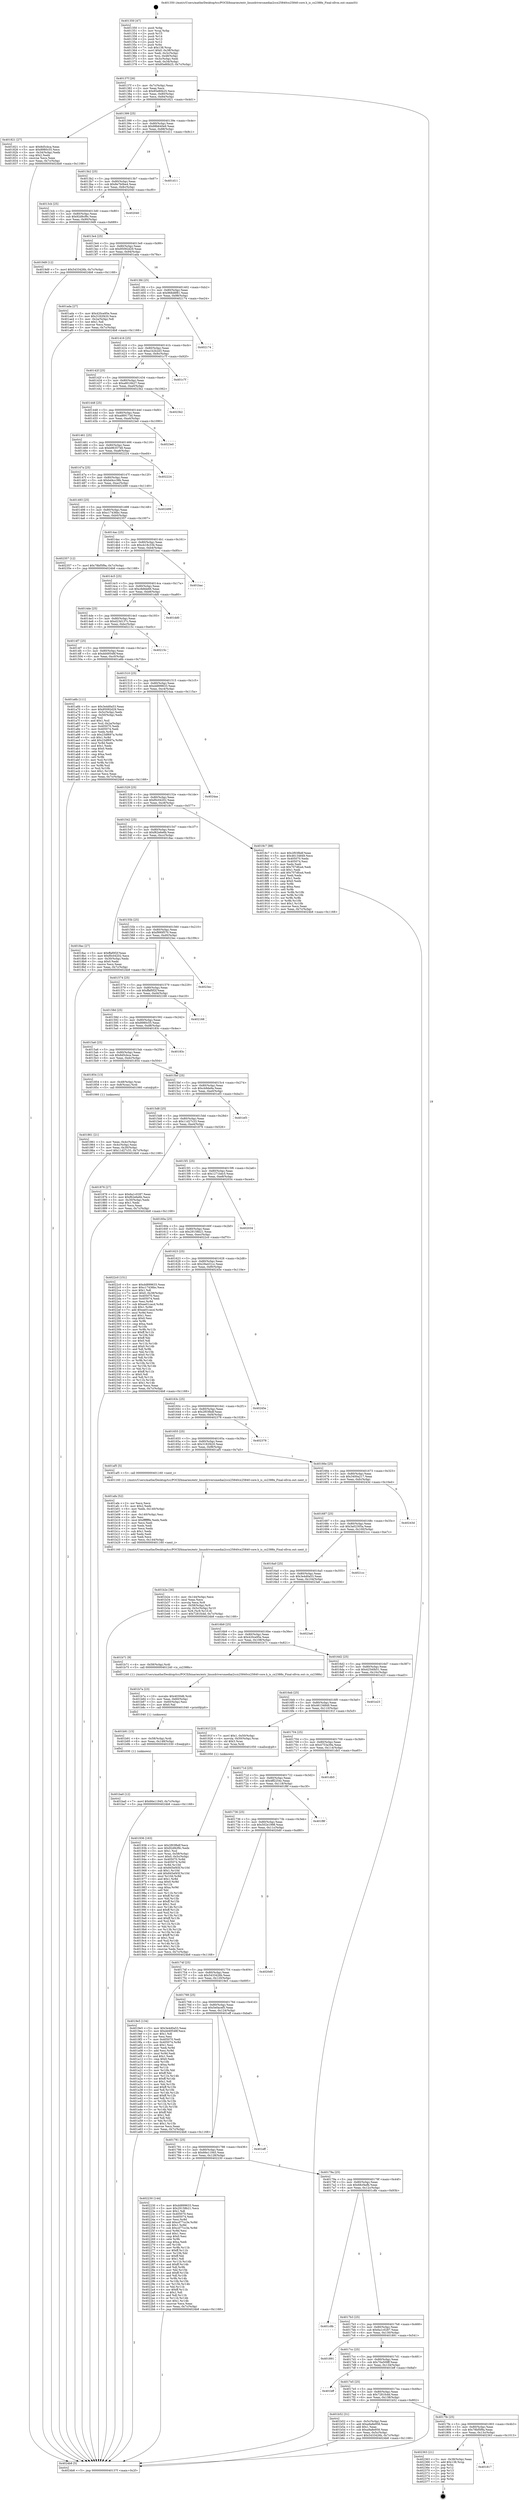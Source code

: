 digraph "0x401350" {
  label = "0x401350 (/mnt/c/Users/mathe/Desktop/tcc/POCII/binaries/extr_linuxdriversmediai2ccx25840cx25840-core.h_is_cx2388x_Final-ollvm.out::main(0))"
  labelloc = "t"
  node[shape=record]

  Entry [label="",width=0.3,height=0.3,shape=circle,fillcolor=black,style=filled]
  "0x40137f" [label="{
     0x40137f [26]\l
     | [instrs]\l
     &nbsp;&nbsp;0x40137f \<+3\>: mov -0x7c(%rbp),%eax\l
     &nbsp;&nbsp;0x401382 \<+2\>: mov %eax,%ecx\l
     &nbsp;&nbsp;0x401384 \<+6\>: sub $0x85e80b25,%ecx\l
     &nbsp;&nbsp;0x40138a \<+3\>: mov %eax,-0x80(%rbp)\l
     &nbsp;&nbsp;0x40138d \<+6\>: mov %ecx,-0x84(%rbp)\l
     &nbsp;&nbsp;0x401393 \<+6\>: je 0000000000401821 \<main+0x4d1\>\l
  }"]
  "0x401821" [label="{
     0x401821 [27]\l
     | [instrs]\l
     &nbsp;&nbsp;0x401821 \<+5\>: mov $0x8d5cbca,%eax\l
     &nbsp;&nbsp;0x401826 \<+5\>: mov $0x8980c55,%ecx\l
     &nbsp;&nbsp;0x40182b \<+3\>: mov -0x34(%rbp),%edx\l
     &nbsp;&nbsp;0x40182e \<+3\>: cmp $0x2,%edx\l
     &nbsp;&nbsp;0x401831 \<+3\>: cmovne %ecx,%eax\l
     &nbsp;&nbsp;0x401834 \<+3\>: mov %eax,-0x7c(%rbp)\l
     &nbsp;&nbsp;0x401837 \<+5\>: jmp 00000000004024b8 \<main+0x1168\>\l
  }"]
  "0x401399" [label="{
     0x401399 [25]\l
     | [instrs]\l
     &nbsp;&nbsp;0x401399 \<+5\>: jmp 000000000040139e \<main+0x4e\>\l
     &nbsp;&nbsp;0x40139e \<+3\>: mov -0x80(%rbp),%eax\l
     &nbsp;&nbsp;0x4013a1 \<+5\>: sub $0x88b640e9,%eax\l
     &nbsp;&nbsp;0x4013a6 \<+6\>: mov %eax,-0x88(%rbp)\l
     &nbsp;&nbsp;0x4013ac \<+6\>: je 0000000000401d11 \<main+0x9c1\>\l
  }"]
  "0x4024b8" [label="{
     0x4024b8 [5]\l
     | [instrs]\l
     &nbsp;&nbsp;0x4024b8 \<+5\>: jmp 000000000040137f \<main+0x2f\>\l
  }"]
  "0x401350" [label="{
     0x401350 [47]\l
     | [instrs]\l
     &nbsp;&nbsp;0x401350 \<+1\>: push %rbp\l
     &nbsp;&nbsp;0x401351 \<+3\>: mov %rsp,%rbp\l
     &nbsp;&nbsp;0x401354 \<+2\>: push %r15\l
     &nbsp;&nbsp;0x401356 \<+2\>: push %r14\l
     &nbsp;&nbsp;0x401358 \<+2\>: push %r13\l
     &nbsp;&nbsp;0x40135a \<+2\>: push %r12\l
     &nbsp;&nbsp;0x40135c \<+1\>: push %rbx\l
     &nbsp;&nbsp;0x40135d \<+7\>: sub $0x138,%rsp\l
     &nbsp;&nbsp;0x401364 \<+7\>: movl $0x0,-0x38(%rbp)\l
     &nbsp;&nbsp;0x40136b \<+3\>: mov %edi,-0x3c(%rbp)\l
     &nbsp;&nbsp;0x40136e \<+4\>: mov %rsi,-0x48(%rbp)\l
     &nbsp;&nbsp;0x401372 \<+3\>: mov -0x3c(%rbp),%edi\l
     &nbsp;&nbsp;0x401375 \<+3\>: mov %edi,-0x34(%rbp)\l
     &nbsp;&nbsp;0x401378 \<+7\>: movl $0x85e80b25,-0x7c(%rbp)\l
  }"]
  Exit [label="",width=0.3,height=0.3,shape=circle,fillcolor=black,style=filled,peripheries=2]
  "0x401d11" [label="{
     0x401d11\l
  }", style=dashed]
  "0x4013b2" [label="{
     0x4013b2 [25]\l
     | [instrs]\l
     &nbsp;&nbsp;0x4013b2 \<+5\>: jmp 00000000004013b7 \<main+0x67\>\l
     &nbsp;&nbsp;0x4013b7 \<+3\>: mov -0x80(%rbp),%eax\l
     &nbsp;&nbsp;0x4013ba \<+5\>: sub $0x8e7b0be4,%eax\l
     &nbsp;&nbsp;0x4013bf \<+6\>: mov %eax,-0x8c(%rbp)\l
     &nbsp;&nbsp;0x4013c5 \<+6\>: je 0000000000402040 \<main+0xcf0\>\l
  }"]
  "0x401817" [label="{
     0x401817\l
  }", style=dashed]
  "0x402040" [label="{
     0x402040\l
  }", style=dashed]
  "0x4013cb" [label="{
     0x4013cb [25]\l
     | [instrs]\l
     &nbsp;&nbsp;0x4013cb \<+5\>: jmp 00000000004013d0 \<main+0x80\>\l
     &nbsp;&nbsp;0x4013d0 \<+3\>: mov -0x80(%rbp),%eax\l
     &nbsp;&nbsp;0x4013d3 \<+5\>: sub $0x92d9cf9c,%eax\l
     &nbsp;&nbsp;0x4013d8 \<+6\>: mov %eax,-0x90(%rbp)\l
     &nbsp;&nbsp;0x4013de \<+6\>: je 00000000004019d9 \<main+0x689\>\l
  }"]
  "0x402363" [label="{
     0x402363 [21]\l
     | [instrs]\l
     &nbsp;&nbsp;0x402363 \<+3\>: mov -0x38(%rbp),%eax\l
     &nbsp;&nbsp;0x402366 \<+7\>: add $0x138,%rsp\l
     &nbsp;&nbsp;0x40236d \<+1\>: pop %rbx\l
     &nbsp;&nbsp;0x40236e \<+2\>: pop %r12\l
     &nbsp;&nbsp;0x402370 \<+2\>: pop %r13\l
     &nbsp;&nbsp;0x402372 \<+2\>: pop %r14\l
     &nbsp;&nbsp;0x402374 \<+2\>: pop %r15\l
     &nbsp;&nbsp;0x402376 \<+1\>: pop %rbp\l
     &nbsp;&nbsp;0x402377 \<+1\>: ret\l
  }"]
  "0x4019d9" [label="{
     0x4019d9 [12]\l
     | [instrs]\l
     &nbsp;&nbsp;0x4019d9 \<+7\>: movl $0x5433426b,-0x7c(%rbp)\l
     &nbsp;&nbsp;0x4019e0 \<+5\>: jmp 00000000004024b8 \<main+0x1168\>\l
  }"]
  "0x4013e4" [label="{
     0x4013e4 [25]\l
     | [instrs]\l
     &nbsp;&nbsp;0x4013e4 \<+5\>: jmp 00000000004013e9 \<main+0x99\>\l
     &nbsp;&nbsp;0x4013e9 \<+3\>: mov -0x80(%rbp),%eax\l
     &nbsp;&nbsp;0x4013ec \<+5\>: sub $0x95092d29,%eax\l
     &nbsp;&nbsp;0x4013f1 \<+6\>: mov %eax,-0x94(%rbp)\l
     &nbsp;&nbsp;0x4013f7 \<+6\>: je 0000000000401ada \<main+0x78a\>\l
  }"]
  "0x401ba0" [label="{
     0x401ba0 [12]\l
     | [instrs]\l
     &nbsp;&nbsp;0x401ba0 \<+7\>: movl $0x66e11945,-0x7c(%rbp)\l
     &nbsp;&nbsp;0x401ba7 \<+5\>: jmp 00000000004024b8 \<main+0x1168\>\l
  }"]
  "0x401ada" [label="{
     0x401ada [27]\l
     | [instrs]\l
     &nbsp;&nbsp;0x401ada \<+5\>: mov $0x420ce95e,%eax\l
     &nbsp;&nbsp;0x401adf \<+5\>: mov $0x3182f420,%ecx\l
     &nbsp;&nbsp;0x401ae4 \<+3\>: mov -0x2a(%rbp),%dl\l
     &nbsp;&nbsp;0x401ae7 \<+3\>: test $0x1,%dl\l
     &nbsp;&nbsp;0x401aea \<+3\>: cmovne %ecx,%eax\l
     &nbsp;&nbsp;0x401aed \<+3\>: mov %eax,-0x7c(%rbp)\l
     &nbsp;&nbsp;0x401af0 \<+5\>: jmp 00000000004024b8 \<main+0x1168\>\l
  }"]
  "0x4013fd" [label="{
     0x4013fd [25]\l
     | [instrs]\l
     &nbsp;&nbsp;0x4013fd \<+5\>: jmp 0000000000401402 \<main+0xb2\>\l
     &nbsp;&nbsp;0x401402 \<+3\>: mov -0x80(%rbp),%eax\l
     &nbsp;&nbsp;0x401405 \<+5\>: sub $0x968d8f81,%eax\l
     &nbsp;&nbsp;0x40140a \<+6\>: mov %eax,-0x98(%rbp)\l
     &nbsp;&nbsp;0x401410 \<+6\>: je 0000000000402174 \<main+0xe24\>\l
  }"]
  "0x401b91" [label="{
     0x401b91 [15]\l
     | [instrs]\l
     &nbsp;&nbsp;0x401b91 \<+4\>: mov -0x58(%rbp),%rdi\l
     &nbsp;&nbsp;0x401b95 \<+6\>: mov %eax,-0x148(%rbp)\l
     &nbsp;&nbsp;0x401b9b \<+5\>: call 0000000000401030 \<free@plt\>\l
     | [calls]\l
     &nbsp;&nbsp;0x401030 \{1\} (unknown)\l
  }"]
  "0x402174" [label="{
     0x402174\l
  }", style=dashed]
  "0x401416" [label="{
     0x401416 [25]\l
     | [instrs]\l
     &nbsp;&nbsp;0x401416 \<+5\>: jmp 000000000040141b \<main+0xcb\>\l
     &nbsp;&nbsp;0x40141b \<+3\>: mov -0x80(%rbp),%eax\l
     &nbsp;&nbsp;0x40141e \<+5\>: sub $0xa1b2b2d3,%eax\l
     &nbsp;&nbsp;0x401423 \<+6\>: mov %eax,-0x9c(%rbp)\l
     &nbsp;&nbsp;0x401429 \<+6\>: je 0000000000401c7f \<main+0x92f\>\l
  }"]
  "0x401b7a" [label="{
     0x401b7a [23]\l
     | [instrs]\l
     &nbsp;&nbsp;0x401b7a \<+10\>: movabs $0x4030d6,%rdi\l
     &nbsp;&nbsp;0x401b84 \<+3\>: mov %eax,-0x60(%rbp)\l
     &nbsp;&nbsp;0x401b87 \<+3\>: mov -0x60(%rbp),%esi\l
     &nbsp;&nbsp;0x401b8a \<+2\>: mov $0x0,%al\l
     &nbsp;&nbsp;0x401b8c \<+5\>: call 0000000000401040 \<printf@plt\>\l
     | [calls]\l
     &nbsp;&nbsp;0x401040 \{1\} (unknown)\l
  }"]
  "0x401c7f" [label="{
     0x401c7f\l
  }", style=dashed]
  "0x40142f" [label="{
     0x40142f [25]\l
     | [instrs]\l
     &nbsp;&nbsp;0x40142f \<+5\>: jmp 0000000000401434 \<main+0xe4\>\l
     &nbsp;&nbsp;0x401434 \<+3\>: mov -0x80(%rbp),%eax\l
     &nbsp;&nbsp;0x401437 \<+5\>: sub $0xa8016b27,%eax\l
     &nbsp;&nbsp;0x40143c \<+6\>: mov %eax,-0xa0(%rbp)\l
     &nbsp;&nbsp;0x401442 \<+6\>: je 00000000004023b2 \<main+0x1062\>\l
  }"]
  "0x4017fe" [label="{
     0x4017fe [25]\l
     | [instrs]\l
     &nbsp;&nbsp;0x4017fe \<+5\>: jmp 0000000000401803 \<main+0x4b3\>\l
     &nbsp;&nbsp;0x401803 \<+3\>: mov -0x80(%rbp),%eax\l
     &nbsp;&nbsp;0x401806 \<+5\>: sub $0x78bf5f9a,%eax\l
     &nbsp;&nbsp;0x40180b \<+6\>: mov %eax,-0x13c(%rbp)\l
     &nbsp;&nbsp;0x401811 \<+6\>: je 0000000000402363 \<main+0x1013\>\l
  }"]
  "0x4023b2" [label="{
     0x4023b2\l
  }", style=dashed]
  "0x401448" [label="{
     0x401448 [25]\l
     | [instrs]\l
     &nbsp;&nbsp;0x401448 \<+5\>: jmp 000000000040144d \<main+0xfd\>\l
     &nbsp;&nbsp;0x40144d \<+3\>: mov -0x80(%rbp),%eax\l
     &nbsp;&nbsp;0x401450 \<+5\>: sub $0xad69173d,%eax\l
     &nbsp;&nbsp;0x401455 \<+6\>: mov %eax,-0xa4(%rbp)\l
     &nbsp;&nbsp;0x40145b \<+6\>: je 00000000004023e0 \<main+0x1090\>\l
  }"]
  "0x401b52" [label="{
     0x401b52 [31]\l
     | [instrs]\l
     &nbsp;&nbsp;0x401b52 \<+3\>: mov -0x5c(%rbp),%eax\l
     &nbsp;&nbsp;0x401b55 \<+5\>: add $0xa9a8e958,%eax\l
     &nbsp;&nbsp;0x401b5a \<+3\>: add $0x1,%eax\l
     &nbsp;&nbsp;0x401b5d \<+5\>: sub $0xa9a8e958,%eax\l
     &nbsp;&nbsp;0x401b62 \<+3\>: mov %eax,-0x5c(%rbp)\l
     &nbsp;&nbsp;0x401b65 \<+7\>: movl $0x5433426b,-0x7c(%rbp)\l
     &nbsp;&nbsp;0x401b6c \<+5\>: jmp 00000000004024b8 \<main+0x1168\>\l
  }"]
  "0x4023e0" [label="{
     0x4023e0\l
  }", style=dashed]
  "0x401461" [label="{
     0x401461 [25]\l
     | [instrs]\l
     &nbsp;&nbsp;0x401461 \<+5\>: jmp 0000000000401466 \<main+0x116\>\l
     &nbsp;&nbsp;0x401466 \<+3\>: mov -0x80(%rbp),%eax\l
     &nbsp;&nbsp;0x401469 \<+5\>: sub $0xb9635748,%eax\l
     &nbsp;&nbsp;0x40146e \<+6\>: mov %eax,-0xa8(%rbp)\l
     &nbsp;&nbsp;0x401474 \<+6\>: je 0000000000402224 \<main+0xed4\>\l
  }"]
  "0x4017e5" [label="{
     0x4017e5 [25]\l
     | [instrs]\l
     &nbsp;&nbsp;0x4017e5 \<+5\>: jmp 00000000004017ea \<main+0x49a\>\l
     &nbsp;&nbsp;0x4017ea \<+3\>: mov -0x80(%rbp),%eax\l
     &nbsp;&nbsp;0x4017ed \<+5\>: sub $0x7281fcdd,%eax\l
     &nbsp;&nbsp;0x4017f2 \<+6\>: mov %eax,-0x138(%rbp)\l
     &nbsp;&nbsp;0x4017f8 \<+6\>: je 0000000000401b52 \<main+0x802\>\l
  }"]
  "0x402224" [label="{
     0x402224\l
  }", style=dashed]
  "0x40147a" [label="{
     0x40147a [25]\l
     | [instrs]\l
     &nbsp;&nbsp;0x40147a \<+5\>: jmp 000000000040147f \<main+0x12f\>\l
     &nbsp;&nbsp;0x40147f \<+3\>: mov -0x80(%rbp),%eax\l
     &nbsp;&nbsp;0x401482 \<+5\>: sub $0xbd4cc38b,%eax\l
     &nbsp;&nbsp;0x401487 \<+6\>: mov %eax,-0xac(%rbp)\l
     &nbsp;&nbsp;0x40148d \<+6\>: je 0000000000402499 \<main+0x1149\>\l
  }"]
  "0x401bff" [label="{
     0x401bff\l
  }", style=dashed]
  "0x402499" [label="{
     0x402499\l
  }", style=dashed]
  "0x401493" [label="{
     0x401493 [25]\l
     | [instrs]\l
     &nbsp;&nbsp;0x401493 \<+5\>: jmp 0000000000401498 \<main+0x148\>\l
     &nbsp;&nbsp;0x401498 \<+3\>: mov -0x80(%rbp),%eax\l
     &nbsp;&nbsp;0x40149b \<+5\>: sub $0xc17436bc,%eax\l
     &nbsp;&nbsp;0x4014a0 \<+6\>: mov %eax,-0xb0(%rbp)\l
     &nbsp;&nbsp;0x4014a6 \<+6\>: je 0000000000402357 \<main+0x1007\>\l
  }"]
  "0x4017cc" [label="{
     0x4017cc [25]\l
     | [instrs]\l
     &nbsp;&nbsp;0x4017cc \<+5\>: jmp 00000000004017d1 \<main+0x481\>\l
     &nbsp;&nbsp;0x4017d1 \<+3\>: mov -0x80(%rbp),%eax\l
     &nbsp;&nbsp;0x4017d4 \<+5\>: sub $0x70a509ff,%eax\l
     &nbsp;&nbsp;0x4017d9 \<+6\>: mov %eax,-0x134(%rbp)\l
     &nbsp;&nbsp;0x4017df \<+6\>: je 0000000000401bff \<main+0x8af\>\l
  }"]
  "0x402357" [label="{
     0x402357 [12]\l
     | [instrs]\l
     &nbsp;&nbsp;0x402357 \<+7\>: movl $0x78bf5f9a,-0x7c(%rbp)\l
     &nbsp;&nbsp;0x40235e \<+5\>: jmp 00000000004024b8 \<main+0x1168\>\l
  }"]
  "0x4014ac" [label="{
     0x4014ac [25]\l
     | [instrs]\l
     &nbsp;&nbsp;0x4014ac \<+5\>: jmp 00000000004014b1 \<main+0x161\>\l
     &nbsp;&nbsp;0x4014b1 \<+3\>: mov -0x80(%rbp),%eax\l
     &nbsp;&nbsp;0x4014b4 \<+5\>: sub $0xcb18c33b,%eax\l
     &nbsp;&nbsp;0x4014b9 \<+6\>: mov %eax,-0xb4(%rbp)\l
     &nbsp;&nbsp;0x4014bf \<+6\>: je 0000000000401bac \<main+0x85c\>\l
  }"]
  "0x401891" [label="{
     0x401891\l
  }", style=dashed]
  "0x401bac" [label="{
     0x401bac\l
  }", style=dashed]
  "0x4014c5" [label="{
     0x4014c5 [25]\l
     | [instrs]\l
     &nbsp;&nbsp;0x4014c5 \<+5\>: jmp 00000000004014ca \<main+0x17a\>\l
     &nbsp;&nbsp;0x4014ca \<+3\>: mov -0x80(%rbp),%eax\l
     &nbsp;&nbsp;0x4014cd \<+5\>: sub $0xcfe8de66,%eax\l
     &nbsp;&nbsp;0x4014d2 \<+6\>: mov %eax,-0xb8(%rbp)\l
     &nbsp;&nbsp;0x4014d8 \<+6\>: je 0000000000401dd0 \<main+0xa80\>\l
  }"]
  "0x4017b3" [label="{
     0x4017b3 [25]\l
     | [instrs]\l
     &nbsp;&nbsp;0x4017b3 \<+5\>: jmp 00000000004017b8 \<main+0x468\>\l
     &nbsp;&nbsp;0x4017b8 \<+3\>: mov -0x80(%rbp),%eax\l
     &nbsp;&nbsp;0x4017bb \<+5\>: sub $0x6a1c0287,%eax\l
     &nbsp;&nbsp;0x4017c0 \<+6\>: mov %eax,-0x130(%rbp)\l
     &nbsp;&nbsp;0x4017c6 \<+6\>: je 0000000000401891 \<main+0x541\>\l
  }"]
  "0x401dd0" [label="{
     0x401dd0\l
  }", style=dashed]
  "0x4014de" [label="{
     0x4014de [25]\l
     | [instrs]\l
     &nbsp;&nbsp;0x4014de \<+5\>: jmp 00000000004014e3 \<main+0x193\>\l
     &nbsp;&nbsp;0x4014e3 \<+3\>: mov -0x80(%rbp),%eax\l
     &nbsp;&nbsp;0x4014e6 \<+5\>: sub $0xd23d137c,%eax\l
     &nbsp;&nbsp;0x4014eb \<+6\>: mov %eax,-0xbc(%rbp)\l
     &nbsp;&nbsp;0x4014f1 \<+6\>: je 000000000040215c \<main+0xe0c\>\l
  }"]
  "0x401c8b" [label="{
     0x401c8b\l
  }", style=dashed]
  "0x40215c" [label="{
     0x40215c\l
  }", style=dashed]
  "0x4014f7" [label="{
     0x4014f7 [25]\l
     | [instrs]\l
     &nbsp;&nbsp;0x4014f7 \<+5\>: jmp 00000000004014fc \<main+0x1ac\>\l
     &nbsp;&nbsp;0x4014fc \<+3\>: mov -0x80(%rbp),%eax\l
     &nbsp;&nbsp;0x4014ff \<+5\>: sub $0xdd49548f,%eax\l
     &nbsp;&nbsp;0x401504 \<+6\>: mov %eax,-0xc0(%rbp)\l
     &nbsp;&nbsp;0x40150a \<+6\>: je 0000000000401a6b \<main+0x71b\>\l
  }"]
  "0x40179a" [label="{
     0x40179a [25]\l
     | [instrs]\l
     &nbsp;&nbsp;0x40179a \<+5\>: jmp 000000000040179f \<main+0x44f\>\l
     &nbsp;&nbsp;0x40179f \<+3\>: mov -0x80(%rbp),%eax\l
     &nbsp;&nbsp;0x4017a2 \<+5\>: sub $0x68cf4efb,%eax\l
     &nbsp;&nbsp;0x4017a7 \<+6\>: mov %eax,-0x12c(%rbp)\l
     &nbsp;&nbsp;0x4017ad \<+6\>: je 0000000000401c8b \<main+0x93b\>\l
  }"]
  "0x401a6b" [label="{
     0x401a6b [111]\l
     | [instrs]\l
     &nbsp;&nbsp;0x401a6b \<+5\>: mov $0x3e4d0a53,%eax\l
     &nbsp;&nbsp;0x401a70 \<+5\>: mov $0x95092d29,%ecx\l
     &nbsp;&nbsp;0x401a75 \<+3\>: mov -0x5c(%rbp),%edx\l
     &nbsp;&nbsp;0x401a78 \<+3\>: cmp -0x50(%rbp),%edx\l
     &nbsp;&nbsp;0x401a7b \<+4\>: setl %sil\l
     &nbsp;&nbsp;0x401a7f \<+4\>: and $0x1,%sil\l
     &nbsp;&nbsp;0x401a83 \<+4\>: mov %sil,-0x2a(%rbp)\l
     &nbsp;&nbsp;0x401a87 \<+7\>: mov 0x405070,%edx\l
     &nbsp;&nbsp;0x401a8e \<+7\>: mov 0x405074,%edi\l
     &nbsp;&nbsp;0x401a95 \<+3\>: mov %edx,%r8d\l
     &nbsp;&nbsp;0x401a98 \<+7\>: sub $0x23df697a,%r8d\l
     &nbsp;&nbsp;0x401a9f \<+4\>: sub $0x1,%r8d\l
     &nbsp;&nbsp;0x401aa3 \<+7\>: add $0x23df697a,%r8d\l
     &nbsp;&nbsp;0x401aaa \<+4\>: imul %r8d,%edx\l
     &nbsp;&nbsp;0x401aae \<+3\>: and $0x1,%edx\l
     &nbsp;&nbsp;0x401ab1 \<+3\>: cmp $0x0,%edx\l
     &nbsp;&nbsp;0x401ab4 \<+4\>: sete %sil\l
     &nbsp;&nbsp;0x401ab8 \<+3\>: cmp $0xa,%edi\l
     &nbsp;&nbsp;0x401abb \<+4\>: setl %r9b\l
     &nbsp;&nbsp;0x401abf \<+3\>: mov %sil,%r10b\l
     &nbsp;&nbsp;0x401ac2 \<+3\>: and %r9b,%r10b\l
     &nbsp;&nbsp;0x401ac5 \<+3\>: xor %r9b,%sil\l
     &nbsp;&nbsp;0x401ac8 \<+3\>: or %sil,%r10b\l
     &nbsp;&nbsp;0x401acb \<+4\>: test $0x1,%r10b\l
     &nbsp;&nbsp;0x401acf \<+3\>: cmovne %ecx,%eax\l
     &nbsp;&nbsp;0x401ad2 \<+3\>: mov %eax,-0x7c(%rbp)\l
     &nbsp;&nbsp;0x401ad5 \<+5\>: jmp 00000000004024b8 \<main+0x1168\>\l
  }"]
  "0x401510" [label="{
     0x401510 [25]\l
     | [instrs]\l
     &nbsp;&nbsp;0x401510 \<+5\>: jmp 0000000000401515 \<main+0x1c5\>\l
     &nbsp;&nbsp;0x401515 \<+3\>: mov -0x80(%rbp),%eax\l
     &nbsp;&nbsp;0x401518 \<+5\>: sub $0xdd899633,%eax\l
     &nbsp;&nbsp;0x40151d \<+6\>: mov %eax,-0xc4(%rbp)\l
     &nbsp;&nbsp;0x401523 \<+6\>: je 00000000004024aa \<main+0x115a\>\l
  }"]
  "0x402230" [label="{
     0x402230 [144]\l
     | [instrs]\l
     &nbsp;&nbsp;0x402230 \<+5\>: mov $0xdd899633,%eax\l
     &nbsp;&nbsp;0x402235 \<+5\>: mov $0x29158b21,%ecx\l
     &nbsp;&nbsp;0x40223a \<+2\>: mov $0x1,%dl\l
     &nbsp;&nbsp;0x40223c \<+7\>: mov 0x405070,%esi\l
     &nbsp;&nbsp;0x402243 \<+7\>: mov 0x405074,%edi\l
     &nbsp;&nbsp;0x40224a \<+3\>: mov %esi,%r8d\l
     &nbsp;&nbsp;0x40224d \<+7\>: add $0xcd77cc3e,%r8d\l
     &nbsp;&nbsp;0x402254 \<+4\>: sub $0x1,%r8d\l
     &nbsp;&nbsp;0x402258 \<+7\>: sub $0xcd77cc3e,%r8d\l
     &nbsp;&nbsp;0x40225f \<+4\>: imul %r8d,%esi\l
     &nbsp;&nbsp;0x402263 \<+3\>: and $0x1,%esi\l
     &nbsp;&nbsp;0x402266 \<+3\>: cmp $0x0,%esi\l
     &nbsp;&nbsp;0x402269 \<+4\>: sete %r9b\l
     &nbsp;&nbsp;0x40226d \<+3\>: cmp $0xa,%edi\l
     &nbsp;&nbsp;0x402270 \<+4\>: setl %r10b\l
     &nbsp;&nbsp;0x402274 \<+3\>: mov %r9b,%r11b\l
     &nbsp;&nbsp;0x402277 \<+4\>: xor $0xff,%r11b\l
     &nbsp;&nbsp;0x40227b \<+3\>: mov %r10b,%bl\l
     &nbsp;&nbsp;0x40227e \<+3\>: xor $0xff,%bl\l
     &nbsp;&nbsp;0x402281 \<+3\>: xor $0x1,%dl\l
     &nbsp;&nbsp;0x402284 \<+3\>: mov %r11b,%r14b\l
     &nbsp;&nbsp;0x402287 \<+4\>: and $0xff,%r14b\l
     &nbsp;&nbsp;0x40228b \<+3\>: and %dl,%r9b\l
     &nbsp;&nbsp;0x40228e \<+3\>: mov %bl,%r15b\l
     &nbsp;&nbsp;0x402291 \<+4\>: and $0xff,%r15b\l
     &nbsp;&nbsp;0x402295 \<+3\>: and %dl,%r10b\l
     &nbsp;&nbsp;0x402298 \<+3\>: or %r9b,%r14b\l
     &nbsp;&nbsp;0x40229b \<+3\>: or %r10b,%r15b\l
     &nbsp;&nbsp;0x40229e \<+3\>: xor %r15b,%r14b\l
     &nbsp;&nbsp;0x4022a1 \<+3\>: or %bl,%r11b\l
     &nbsp;&nbsp;0x4022a4 \<+4\>: xor $0xff,%r11b\l
     &nbsp;&nbsp;0x4022a8 \<+3\>: or $0x1,%dl\l
     &nbsp;&nbsp;0x4022ab \<+3\>: and %dl,%r11b\l
     &nbsp;&nbsp;0x4022ae \<+3\>: or %r11b,%r14b\l
     &nbsp;&nbsp;0x4022b1 \<+4\>: test $0x1,%r14b\l
     &nbsp;&nbsp;0x4022b5 \<+3\>: cmovne %ecx,%eax\l
     &nbsp;&nbsp;0x4022b8 \<+3\>: mov %eax,-0x7c(%rbp)\l
     &nbsp;&nbsp;0x4022bb \<+5\>: jmp 00000000004024b8 \<main+0x1168\>\l
  }"]
  "0x4024aa" [label="{
     0x4024aa\l
  }", style=dashed]
  "0x401529" [label="{
     0x401529 [25]\l
     | [instrs]\l
     &nbsp;&nbsp;0x401529 \<+5\>: jmp 000000000040152e \<main+0x1de\>\l
     &nbsp;&nbsp;0x40152e \<+3\>: mov -0x80(%rbp),%eax\l
     &nbsp;&nbsp;0x401531 \<+5\>: sub $0xf0c04202,%eax\l
     &nbsp;&nbsp;0x401536 \<+6\>: mov %eax,-0xc8(%rbp)\l
     &nbsp;&nbsp;0x40153c \<+6\>: je 00000000004018c7 \<main+0x577\>\l
  }"]
  "0x401781" [label="{
     0x401781 [25]\l
     | [instrs]\l
     &nbsp;&nbsp;0x401781 \<+5\>: jmp 0000000000401786 \<main+0x436\>\l
     &nbsp;&nbsp;0x401786 \<+3\>: mov -0x80(%rbp),%eax\l
     &nbsp;&nbsp;0x401789 \<+5\>: sub $0x66e11945,%eax\l
     &nbsp;&nbsp;0x40178e \<+6\>: mov %eax,-0x128(%rbp)\l
     &nbsp;&nbsp;0x401794 \<+6\>: je 0000000000402230 \<main+0xee0\>\l
  }"]
  "0x4018c7" [label="{
     0x4018c7 [88]\l
     | [instrs]\l
     &nbsp;&nbsp;0x4018c7 \<+5\>: mov $0x2f03fbdf,%eax\l
     &nbsp;&nbsp;0x4018cc \<+5\>: mov $0x46134849,%ecx\l
     &nbsp;&nbsp;0x4018d1 \<+7\>: mov 0x405070,%edx\l
     &nbsp;&nbsp;0x4018d8 \<+7\>: mov 0x405074,%esi\l
     &nbsp;&nbsp;0x4018df \<+2\>: mov %edx,%edi\l
     &nbsp;&nbsp;0x4018e1 \<+6\>: sub $0x707dfca4,%edi\l
     &nbsp;&nbsp;0x4018e7 \<+3\>: sub $0x1,%edi\l
     &nbsp;&nbsp;0x4018ea \<+6\>: add $0x707dfca4,%edi\l
     &nbsp;&nbsp;0x4018f0 \<+3\>: imul %edi,%edx\l
     &nbsp;&nbsp;0x4018f3 \<+3\>: and $0x1,%edx\l
     &nbsp;&nbsp;0x4018f6 \<+3\>: cmp $0x0,%edx\l
     &nbsp;&nbsp;0x4018f9 \<+4\>: sete %r8b\l
     &nbsp;&nbsp;0x4018fd \<+3\>: cmp $0xa,%esi\l
     &nbsp;&nbsp;0x401900 \<+4\>: setl %r9b\l
     &nbsp;&nbsp;0x401904 \<+3\>: mov %r8b,%r10b\l
     &nbsp;&nbsp;0x401907 \<+3\>: and %r9b,%r10b\l
     &nbsp;&nbsp;0x40190a \<+3\>: xor %r9b,%r8b\l
     &nbsp;&nbsp;0x40190d \<+3\>: or %r8b,%r10b\l
     &nbsp;&nbsp;0x401910 \<+4\>: test $0x1,%r10b\l
     &nbsp;&nbsp;0x401914 \<+3\>: cmovne %ecx,%eax\l
     &nbsp;&nbsp;0x401917 \<+3\>: mov %eax,-0x7c(%rbp)\l
     &nbsp;&nbsp;0x40191a \<+5\>: jmp 00000000004024b8 \<main+0x1168\>\l
  }"]
  "0x401542" [label="{
     0x401542 [25]\l
     | [instrs]\l
     &nbsp;&nbsp;0x401542 \<+5\>: jmp 0000000000401547 \<main+0x1f7\>\l
     &nbsp;&nbsp;0x401547 \<+3\>: mov -0x80(%rbp),%eax\l
     &nbsp;&nbsp;0x40154a \<+5\>: sub $0xf62e6e6b,%eax\l
     &nbsp;&nbsp;0x40154f \<+6\>: mov %eax,-0xcc(%rbp)\l
     &nbsp;&nbsp;0x401555 \<+6\>: je 00000000004018ac \<main+0x55c\>\l
  }"]
  "0x401eff" [label="{
     0x401eff\l
  }", style=dashed]
  "0x4018ac" [label="{
     0x4018ac [27]\l
     | [instrs]\l
     &nbsp;&nbsp;0x4018ac \<+5\>: mov $0xffaf0f2f,%eax\l
     &nbsp;&nbsp;0x4018b1 \<+5\>: mov $0xf0c04202,%ecx\l
     &nbsp;&nbsp;0x4018b6 \<+3\>: mov -0x30(%rbp),%edx\l
     &nbsp;&nbsp;0x4018b9 \<+3\>: cmp $0x0,%edx\l
     &nbsp;&nbsp;0x4018bc \<+3\>: cmove %ecx,%eax\l
     &nbsp;&nbsp;0x4018bf \<+3\>: mov %eax,-0x7c(%rbp)\l
     &nbsp;&nbsp;0x4018c2 \<+5\>: jmp 00000000004024b8 \<main+0x1168\>\l
  }"]
  "0x40155b" [label="{
     0x40155b [25]\l
     | [instrs]\l
     &nbsp;&nbsp;0x40155b \<+5\>: jmp 0000000000401560 \<main+0x210\>\l
     &nbsp;&nbsp;0x401560 \<+3\>: mov -0x80(%rbp),%eax\l
     &nbsp;&nbsp;0x401563 \<+5\>: sub $0xf990f570,%eax\l
     &nbsp;&nbsp;0x401568 \<+6\>: mov %eax,-0xd0(%rbp)\l
     &nbsp;&nbsp;0x40156e \<+6\>: je 00000000004023ec \<main+0x109c\>\l
  }"]
  "0x401b2e" [label="{
     0x401b2e [36]\l
     | [instrs]\l
     &nbsp;&nbsp;0x401b2e \<+6\>: mov -0x144(%rbp),%ecx\l
     &nbsp;&nbsp;0x401b34 \<+3\>: imul %eax,%ecx\l
     &nbsp;&nbsp;0x401b37 \<+3\>: movslq %ecx,%r8\l
     &nbsp;&nbsp;0x401b3a \<+4\>: mov -0x58(%rbp),%r9\l
     &nbsp;&nbsp;0x401b3e \<+4\>: movslq -0x5c(%rbp),%r10\l
     &nbsp;&nbsp;0x401b42 \<+4\>: mov %r8,(%r9,%r10,8)\l
     &nbsp;&nbsp;0x401b46 \<+7\>: movl $0x7281fcdd,-0x7c(%rbp)\l
     &nbsp;&nbsp;0x401b4d \<+5\>: jmp 00000000004024b8 \<main+0x1168\>\l
  }"]
  "0x4023ec" [label="{
     0x4023ec\l
  }", style=dashed]
  "0x401574" [label="{
     0x401574 [25]\l
     | [instrs]\l
     &nbsp;&nbsp;0x401574 \<+5\>: jmp 0000000000401579 \<main+0x229\>\l
     &nbsp;&nbsp;0x401579 \<+3\>: mov -0x80(%rbp),%eax\l
     &nbsp;&nbsp;0x40157c \<+5\>: sub $0xffaf0f2f,%eax\l
     &nbsp;&nbsp;0x401581 \<+6\>: mov %eax,-0xd4(%rbp)\l
     &nbsp;&nbsp;0x401587 \<+6\>: je 0000000000402168 \<main+0xe18\>\l
  }"]
  "0x401afa" [label="{
     0x401afa [52]\l
     | [instrs]\l
     &nbsp;&nbsp;0x401afa \<+2\>: xor %ecx,%ecx\l
     &nbsp;&nbsp;0x401afc \<+5\>: mov $0x2,%edx\l
     &nbsp;&nbsp;0x401b01 \<+6\>: mov %edx,-0x140(%rbp)\l
     &nbsp;&nbsp;0x401b07 \<+1\>: cltd\l
     &nbsp;&nbsp;0x401b08 \<+6\>: mov -0x140(%rbp),%esi\l
     &nbsp;&nbsp;0x401b0e \<+2\>: idiv %esi\l
     &nbsp;&nbsp;0x401b10 \<+6\>: imul $0xfffffffe,%edx,%edx\l
     &nbsp;&nbsp;0x401b16 \<+2\>: mov %ecx,%edi\l
     &nbsp;&nbsp;0x401b18 \<+2\>: sub %edx,%edi\l
     &nbsp;&nbsp;0x401b1a \<+2\>: mov %ecx,%edx\l
     &nbsp;&nbsp;0x401b1c \<+3\>: sub $0x1,%edx\l
     &nbsp;&nbsp;0x401b1f \<+2\>: add %edx,%edi\l
     &nbsp;&nbsp;0x401b21 \<+2\>: sub %edi,%ecx\l
     &nbsp;&nbsp;0x401b23 \<+6\>: mov %ecx,-0x144(%rbp)\l
     &nbsp;&nbsp;0x401b29 \<+5\>: call 0000000000401160 \<next_i\>\l
     | [calls]\l
     &nbsp;&nbsp;0x401160 \{1\} (/mnt/c/Users/mathe/Desktop/tcc/POCII/binaries/extr_linuxdriversmediai2ccx25840cx25840-core.h_is_cx2388x_Final-ollvm.out::next_i)\l
  }"]
  "0x402168" [label="{
     0x402168\l
  }", style=dashed]
  "0x40158d" [label="{
     0x40158d [25]\l
     | [instrs]\l
     &nbsp;&nbsp;0x40158d \<+5\>: jmp 0000000000401592 \<main+0x242\>\l
     &nbsp;&nbsp;0x401592 \<+3\>: mov -0x80(%rbp),%eax\l
     &nbsp;&nbsp;0x401595 \<+5\>: sub $0x8980c55,%eax\l
     &nbsp;&nbsp;0x40159a \<+6\>: mov %eax,-0xd8(%rbp)\l
     &nbsp;&nbsp;0x4015a0 \<+6\>: je 000000000040183c \<main+0x4ec\>\l
  }"]
  "0x401768" [label="{
     0x401768 [25]\l
     | [instrs]\l
     &nbsp;&nbsp;0x401768 \<+5\>: jmp 000000000040176d \<main+0x41d\>\l
     &nbsp;&nbsp;0x40176d \<+3\>: mov -0x80(%rbp),%eax\l
     &nbsp;&nbsp;0x401770 \<+5\>: sub $0x5e0acef5,%eax\l
     &nbsp;&nbsp;0x401775 \<+6\>: mov %eax,-0x124(%rbp)\l
     &nbsp;&nbsp;0x40177b \<+6\>: je 0000000000401eff \<main+0xbaf\>\l
  }"]
  "0x40183c" [label="{
     0x40183c\l
  }", style=dashed]
  "0x4015a6" [label="{
     0x4015a6 [25]\l
     | [instrs]\l
     &nbsp;&nbsp;0x4015a6 \<+5\>: jmp 00000000004015ab \<main+0x25b\>\l
     &nbsp;&nbsp;0x4015ab \<+3\>: mov -0x80(%rbp),%eax\l
     &nbsp;&nbsp;0x4015ae \<+5\>: sub $0x8d5cbca,%eax\l
     &nbsp;&nbsp;0x4015b3 \<+6\>: mov %eax,-0xdc(%rbp)\l
     &nbsp;&nbsp;0x4015b9 \<+6\>: je 0000000000401854 \<main+0x504\>\l
  }"]
  "0x4019e5" [label="{
     0x4019e5 [134]\l
     | [instrs]\l
     &nbsp;&nbsp;0x4019e5 \<+5\>: mov $0x3e4d0a53,%eax\l
     &nbsp;&nbsp;0x4019ea \<+5\>: mov $0xdd49548f,%ecx\l
     &nbsp;&nbsp;0x4019ef \<+2\>: mov $0x1,%dl\l
     &nbsp;&nbsp;0x4019f1 \<+2\>: xor %esi,%esi\l
     &nbsp;&nbsp;0x4019f3 \<+7\>: mov 0x405070,%edi\l
     &nbsp;&nbsp;0x4019fa \<+8\>: mov 0x405074,%r8d\l
     &nbsp;&nbsp;0x401a02 \<+3\>: sub $0x1,%esi\l
     &nbsp;&nbsp;0x401a05 \<+3\>: mov %edi,%r9d\l
     &nbsp;&nbsp;0x401a08 \<+3\>: add %esi,%r9d\l
     &nbsp;&nbsp;0x401a0b \<+4\>: imul %r9d,%edi\l
     &nbsp;&nbsp;0x401a0f \<+3\>: and $0x1,%edi\l
     &nbsp;&nbsp;0x401a12 \<+3\>: cmp $0x0,%edi\l
     &nbsp;&nbsp;0x401a15 \<+4\>: sete %r10b\l
     &nbsp;&nbsp;0x401a19 \<+4\>: cmp $0xa,%r8d\l
     &nbsp;&nbsp;0x401a1d \<+4\>: setl %r11b\l
     &nbsp;&nbsp;0x401a21 \<+3\>: mov %r10b,%bl\l
     &nbsp;&nbsp;0x401a24 \<+3\>: xor $0xff,%bl\l
     &nbsp;&nbsp;0x401a27 \<+3\>: mov %r11b,%r14b\l
     &nbsp;&nbsp;0x401a2a \<+4\>: xor $0xff,%r14b\l
     &nbsp;&nbsp;0x401a2e \<+3\>: xor $0x1,%dl\l
     &nbsp;&nbsp;0x401a31 \<+3\>: mov %bl,%r15b\l
     &nbsp;&nbsp;0x401a34 \<+4\>: and $0xff,%r15b\l
     &nbsp;&nbsp;0x401a38 \<+3\>: and %dl,%r10b\l
     &nbsp;&nbsp;0x401a3b \<+3\>: mov %r14b,%r12b\l
     &nbsp;&nbsp;0x401a3e \<+4\>: and $0xff,%r12b\l
     &nbsp;&nbsp;0x401a42 \<+3\>: and %dl,%r11b\l
     &nbsp;&nbsp;0x401a45 \<+3\>: or %r10b,%r15b\l
     &nbsp;&nbsp;0x401a48 \<+3\>: or %r11b,%r12b\l
     &nbsp;&nbsp;0x401a4b \<+3\>: xor %r12b,%r15b\l
     &nbsp;&nbsp;0x401a4e \<+3\>: or %r14b,%bl\l
     &nbsp;&nbsp;0x401a51 \<+3\>: xor $0xff,%bl\l
     &nbsp;&nbsp;0x401a54 \<+3\>: or $0x1,%dl\l
     &nbsp;&nbsp;0x401a57 \<+2\>: and %dl,%bl\l
     &nbsp;&nbsp;0x401a59 \<+3\>: or %bl,%r15b\l
     &nbsp;&nbsp;0x401a5c \<+4\>: test $0x1,%r15b\l
     &nbsp;&nbsp;0x401a60 \<+3\>: cmovne %ecx,%eax\l
     &nbsp;&nbsp;0x401a63 \<+3\>: mov %eax,-0x7c(%rbp)\l
     &nbsp;&nbsp;0x401a66 \<+5\>: jmp 00000000004024b8 \<main+0x1168\>\l
  }"]
  "0x401854" [label="{
     0x401854 [13]\l
     | [instrs]\l
     &nbsp;&nbsp;0x401854 \<+4\>: mov -0x48(%rbp),%rax\l
     &nbsp;&nbsp;0x401858 \<+4\>: mov 0x8(%rax),%rdi\l
     &nbsp;&nbsp;0x40185c \<+5\>: call 0000000000401060 \<atoi@plt\>\l
     | [calls]\l
     &nbsp;&nbsp;0x401060 \{1\} (unknown)\l
  }"]
  "0x4015bf" [label="{
     0x4015bf [25]\l
     | [instrs]\l
     &nbsp;&nbsp;0x4015bf \<+5\>: jmp 00000000004015c4 \<main+0x274\>\l
     &nbsp;&nbsp;0x4015c4 \<+3\>: mov -0x80(%rbp),%eax\l
     &nbsp;&nbsp;0x4015c7 \<+5\>: sub $0xcb9da9a,%eax\l
     &nbsp;&nbsp;0x4015cc \<+6\>: mov %eax,-0xe0(%rbp)\l
     &nbsp;&nbsp;0x4015d2 \<+6\>: je 0000000000401ef3 \<main+0xba3\>\l
  }"]
  "0x401861" [label="{
     0x401861 [21]\l
     | [instrs]\l
     &nbsp;&nbsp;0x401861 \<+3\>: mov %eax,-0x4c(%rbp)\l
     &nbsp;&nbsp;0x401864 \<+3\>: mov -0x4c(%rbp),%eax\l
     &nbsp;&nbsp;0x401867 \<+3\>: mov %eax,-0x30(%rbp)\l
     &nbsp;&nbsp;0x40186a \<+7\>: movl $0x11d27c33,-0x7c(%rbp)\l
     &nbsp;&nbsp;0x401871 \<+5\>: jmp 00000000004024b8 \<main+0x1168\>\l
  }"]
  "0x40174f" [label="{
     0x40174f [25]\l
     | [instrs]\l
     &nbsp;&nbsp;0x40174f \<+5\>: jmp 0000000000401754 \<main+0x404\>\l
     &nbsp;&nbsp;0x401754 \<+3\>: mov -0x80(%rbp),%eax\l
     &nbsp;&nbsp;0x401757 \<+5\>: sub $0x5433426b,%eax\l
     &nbsp;&nbsp;0x40175c \<+6\>: mov %eax,-0x120(%rbp)\l
     &nbsp;&nbsp;0x401762 \<+6\>: je 00000000004019e5 \<main+0x695\>\l
  }"]
  "0x401ef3" [label="{
     0x401ef3\l
  }", style=dashed]
  "0x4015d8" [label="{
     0x4015d8 [25]\l
     | [instrs]\l
     &nbsp;&nbsp;0x4015d8 \<+5\>: jmp 00000000004015dd \<main+0x28d\>\l
     &nbsp;&nbsp;0x4015dd \<+3\>: mov -0x80(%rbp),%eax\l
     &nbsp;&nbsp;0x4015e0 \<+5\>: sub $0x11d27c33,%eax\l
     &nbsp;&nbsp;0x4015e5 \<+6\>: mov %eax,-0xe4(%rbp)\l
     &nbsp;&nbsp;0x4015eb \<+6\>: je 0000000000401876 \<main+0x526\>\l
  }"]
  "0x4020d0" [label="{
     0x4020d0\l
  }", style=dashed]
  "0x401876" [label="{
     0x401876 [27]\l
     | [instrs]\l
     &nbsp;&nbsp;0x401876 \<+5\>: mov $0x6a1c0287,%eax\l
     &nbsp;&nbsp;0x40187b \<+5\>: mov $0xf62e6e6b,%ecx\l
     &nbsp;&nbsp;0x401880 \<+3\>: mov -0x30(%rbp),%edx\l
     &nbsp;&nbsp;0x401883 \<+3\>: cmp $0x1,%edx\l
     &nbsp;&nbsp;0x401886 \<+3\>: cmovl %ecx,%eax\l
     &nbsp;&nbsp;0x401889 \<+3\>: mov %eax,-0x7c(%rbp)\l
     &nbsp;&nbsp;0x40188c \<+5\>: jmp 00000000004024b8 \<main+0x1168\>\l
  }"]
  "0x4015f1" [label="{
     0x4015f1 [25]\l
     | [instrs]\l
     &nbsp;&nbsp;0x4015f1 \<+5\>: jmp 00000000004015f6 \<main+0x2a6\>\l
     &nbsp;&nbsp;0x4015f6 \<+3\>: mov -0x80(%rbp),%eax\l
     &nbsp;&nbsp;0x4015f9 \<+5\>: sub $0x1271bdc5,%eax\l
     &nbsp;&nbsp;0x4015fe \<+6\>: mov %eax,-0xe8(%rbp)\l
     &nbsp;&nbsp;0x401604 \<+6\>: je 0000000000402034 \<main+0xce4\>\l
  }"]
  "0x401736" [label="{
     0x401736 [25]\l
     | [instrs]\l
     &nbsp;&nbsp;0x401736 \<+5\>: jmp 000000000040173b \<main+0x3eb\>\l
     &nbsp;&nbsp;0x40173b \<+3\>: mov -0x80(%rbp),%eax\l
     &nbsp;&nbsp;0x40173e \<+5\>: sub $0x502e1998,%eax\l
     &nbsp;&nbsp;0x401743 \<+6\>: mov %eax,-0x11c(%rbp)\l
     &nbsp;&nbsp;0x401749 \<+6\>: je 00000000004020d0 \<main+0xd80\>\l
  }"]
  "0x402034" [label="{
     0x402034\l
  }", style=dashed]
  "0x40160a" [label="{
     0x40160a [25]\l
     | [instrs]\l
     &nbsp;&nbsp;0x40160a \<+5\>: jmp 000000000040160f \<main+0x2bf\>\l
     &nbsp;&nbsp;0x40160f \<+3\>: mov -0x80(%rbp),%eax\l
     &nbsp;&nbsp;0x401612 \<+5\>: sub $0x29158b21,%eax\l
     &nbsp;&nbsp;0x401617 \<+6\>: mov %eax,-0xec(%rbp)\l
     &nbsp;&nbsp;0x40161d \<+6\>: je 00000000004022c0 \<main+0xf70\>\l
  }"]
  "0x401f8f" [label="{
     0x401f8f\l
  }", style=dashed]
  "0x4022c0" [label="{
     0x4022c0 [151]\l
     | [instrs]\l
     &nbsp;&nbsp;0x4022c0 \<+5\>: mov $0xdd899633,%eax\l
     &nbsp;&nbsp;0x4022c5 \<+5\>: mov $0xc17436bc,%ecx\l
     &nbsp;&nbsp;0x4022ca \<+2\>: mov $0x1,%dl\l
     &nbsp;&nbsp;0x4022cc \<+7\>: movl $0x0,-0x38(%rbp)\l
     &nbsp;&nbsp;0x4022d3 \<+7\>: mov 0x405070,%esi\l
     &nbsp;&nbsp;0x4022da \<+7\>: mov 0x405074,%edi\l
     &nbsp;&nbsp;0x4022e1 \<+3\>: mov %esi,%r8d\l
     &nbsp;&nbsp;0x4022e4 \<+7\>: sub $0xee01cecd,%r8d\l
     &nbsp;&nbsp;0x4022eb \<+4\>: sub $0x1,%r8d\l
     &nbsp;&nbsp;0x4022ef \<+7\>: add $0xee01cecd,%r8d\l
     &nbsp;&nbsp;0x4022f6 \<+4\>: imul %r8d,%esi\l
     &nbsp;&nbsp;0x4022fa \<+3\>: and $0x1,%esi\l
     &nbsp;&nbsp;0x4022fd \<+3\>: cmp $0x0,%esi\l
     &nbsp;&nbsp;0x402300 \<+4\>: sete %r9b\l
     &nbsp;&nbsp;0x402304 \<+3\>: cmp $0xa,%edi\l
     &nbsp;&nbsp;0x402307 \<+4\>: setl %r10b\l
     &nbsp;&nbsp;0x40230b \<+3\>: mov %r9b,%r11b\l
     &nbsp;&nbsp;0x40230e \<+4\>: xor $0xff,%r11b\l
     &nbsp;&nbsp;0x402312 \<+3\>: mov %r10b,%bl\l
     &nbsp;&nbsp;0x402315 \<+3\>: xor $0xff,%bl\l
     &nbsp;&nbsp;0x402318 \<+3\>: xor $0x0,%dl\l
     &nbsp;&nbsp;0x40231b \<+3\>: mov %r11b,%r14b\l
     &nbsp;&nbsp;0x40231e \<+4\>: and $0x0,%r14b\l
     &nbsp;&nbsp;0x402322 \<+3\>: and %dl,%r9b\l
     &nbsp;&nbsp;0x402325 \<+3\>: mov %bl,%r15b\l
     &nbsp;&nbsp;0x402328 \<+4\>: and $0x0,%r15b\l
     &nbsp;&nbsp;0x40232c \<+3\>: and %dl,%r10b\l
     &nbsp;&nbsp;0x40232f \<+3\>: or %r9b,%r14b\l
     &nbsp;&nbsp;0x402332 \<+3\>: or %r10b,%r15b\l
     &nbsp;&nbsp;0x402335 \<+3\>: xor %r15b,%r14b\l
     &nbsp;&nbsp;0x402338 \<+3\>: or %bl,%r11b\l
     &nbsp;&nbsp;0x40233b \<+4\>: xor $0xff,%r11b\l
     &nbsp;&nbsp;0x40233f \<+3\>: or $0x0,%dl\l
     &nbsp;&nbsp;0x402342 \<+3\>: and %dl,%r11b\l
     &nbsp;&nbsp;0x402345 \<+3\>: or %r11b,%r14b\l
     &nbsp;&nbsp;0x402348 \<+4\>: test $0x1,%r14b\l
     &nbsp;&nbsp;0x40234c \<+3\>: cmovne %ecx,%eax\l
     &nbsp;&nbsp;0x40234f \<+3\>: mov %eax,-0x7c(%rbp)\l
     &nbsp;&nbsp;0x402352 \<+5\>: jmp 00000000004024b8 \<main+0x1168\>\l
  }"]
  "0x401623" [label="{
     0x401623 [25]\l
     | [instrs]\l
     &nbsp;&nbsp;0x401623 \<+5\>: jmp 0000000000401628 \<main+0x2d8\>\l
     &nbsp;&nbsp;0x401628 \<+3\>: mov -0x80(%rbp),%eax\l
     &nbsp;&nbsp;0x40162b \<+5\>: sub $0x29a431cc,%eax\l
     &nbsp;&nbsp;0x401630 \<+6\>: mov %eax,-0xf0(%rbp)\l
     &nbsp;&nbsp;0x401636 \<+6\>: je 000000000040245e \<main+0x110e\>\l
  }"]
  "0x40171d" [label="{
     0x40171d [25]\l
     | [instrs]\l
     &nbsp;&nbsp;0x40171d \<+5\>: jmp 0000000000401722 \<main+0x3d2\>\l
     &nbsp;&nbsp;0x401722 \<+3\>: mov -0x80(%rbp),%eax\l
     &nbsp;&nbsp;0x401725 \<+5\>: sub $0x4ff2254c,%eax\l
     &nbsp;&nbsp;0x40172a \<+6\>: mov %eax,-0x118(%rbp)\l
     &nbsp;&nbsp;0x401730 \<+6\>: je 0000000000401f8f \<main+0xc3f\>\l
  }"]
  "0x40245e" [label="{
     0x40245e\l
  }", style=dashed]
  "0x40163c" [label="{
     0x40163c [25]\l
     | [instrs]\l
     &nbsp;&nbsp;0x40163c \<+5\>: jmp 0000000000401641 \<main+0x2f1\>\l
     &nbsp;&nbsp;0x401641 \<+3\>: mov -0x80(%rbp),%eax\l
     &nbsp;&nbsp;0x401644 \<+5\>: sub $0x2f03fbdf,%eax\l
     &nbsp;&nbsp;0x401649 \<+6\>: mov %eax,-0xf4(%rbp)\l
     &nbsp;&nbsp;0x40164f \<+6\>: je 0000000000402378 \<main+0x1028\>\l
  }"]
  "0x401db5" [label="{
     0x401db5\l
  }", style=dashed]
  "0x402378" [label="{
     0x402378\l
  }", style=dashed]
  "0x401655" [label="{
     0x401655 [25]\l
     | [instrs]\l
     &nbsp;&nbsp;0x401655 \<+5\>: jmp 000000000040165a \<main+0x30a\>\l
     &nbsp;&nbsp;0x40165a \<+3\>: mov -0x80(%rbp),%eax\l
     &nbsp;&nbsp;0x40165d \<+5\>: sub $0x3182f420,%eax\l
     &nbsp;&nbsp;0x401662 \<+6\>: mov %eax,-0xf8(%rbp)\l
     &nbsp;&nbsp;0x401668 \<+6\>: je 0000000000401af5 \<main+0x7a5\>\l
  }"]
  "0x401936" [label="{
     0x401936 [163]\l
     | [instrs]\l
     &nbsp;&nbsp;0x401936 \<+5\>: mov $0x2f03fbdf,%ecx\l
     &nbsp;&nbsp;0x40193b \<+5\>: mov $0x92d9cf9c,%edx\l
     &nbsp;&nbsp;0x401940 \<+3\>: mov $0x1,%sil\l
     &nbsp;&nbsp;0x401943 \<+4\>: mov %rax,-0x58(%rbp)\l
     &nbsp;&nbsp;0x401947 \<+7\>: movl $0x0,-0x5c(%rbp)\l
     &nbsp;&nbsp;0x40194e \<+8\>: mov 0x405070,%r8d\l
     &nbsp;&nbsp;0x401956 \<+8\>: mov 0x405074,%r9d\l
     &nbsp;&nbsp;0x40195e \<+3\>: mov %r8d,%r10d\l
     &nbsp;&nbsp;0x401961 \<+7\>: sub $0x845ef45f,%r10d\l
     &nbsp;&nbsp;0x401968 \<+4\>: sub $0x1,%r10d\l
     &nbsp;&nbsp;0x40196c \<+7\>: add $0x845ef45f,%r10d\l
     &nbsp;&nbsp;0x401973 \<+4\>: imul %r10d,%r8d\l
     &nbsp;&nbsp;0x401977 \<+4\>: and $0x1,%r8d\l
     &nbsp;&nbsp;0x40197b \<+4\>: cmp $0x0,%r8d\l
     &nbsp;&nbsp;0x40197f \<+4\>: sete %r11b\l
     &nbsp;&nbsp;0x401983 \<+4\>: cmp $0xa,%r9d\l
     &nbsp;&nbsp;0x401987 \<+3\>: setl %bl\l
     &nbsp;&nbsp;0x40198a \<+3\>: mov %r11b,%r14b\l
     &nbsp;&nbsp;0x40198d \<+4\>: xor $0xff,%r14b\l
     &nbsp;&nbsp;0x401991 \<+3\>: mov %bl,%r15b\l
     &nbsp;&nbsp;0x401994 \<+4\>: xor $0xff,%r15b\l
     &nbsp;&nbsp;0x401998 \<+4\>: xor $0x1,%sil\l
     &nbsp;&nbsp;0x40199c \<+3\>: mov %r14b,%r12b\l
     &nbsp;&nbsp;0x40199f \<+4\>: and $0xff,%r12b\l
     &nbsp;&nbsp;0x4019a3 \<+3\>: and %sil,%r11b\l
     &nbsp;&nbsp;0x4019a6 \<+3\>: mov %r15b,%r13b\l
     &nbsp;&nbsp;0x4019a9 \<+4\>: and $0xff,%r13b\l
     &nbsp;&nbsp;0x4019ad \<+3\>: and %sil,%bl\l
     &nbsp;&nbsp;0x4019b0 \<+3\>: or %r11b,%r12b\l
     &nbsp;&nbsp;0x4019b3 \<+3\>: or %bl,%r13b\l
     &nbsp;&nbsp;0x4019b6 \<+3\>: xor %r13b,%r12b\l
     &nbsp;&nbsp;0x4019b9 \<+3\>: or %r15b,%r14b\l
     &nbsp;&nbsp;0x4019bc \<+4\>: xor $0xff,%r14b\l
     &nbsp;&nbsp;0x4019c0 \<+4\>: or $0x1,%sil\l
     &nbsp;&nbsp;0x4019c4 \<+3\>: and %sil,%r14b\l
     &nbsp;&nbsp;0x4019c7 \<+3\>: or %r14b,%r12b\l
     &nbsp;&nbsp;0x4019ca \<+4\>: test $0x1,%r12b\l
     &nbsp;&nbsp;0x4019ce \<+3\>: cmovne %edx,%ecx\l
     &nbsp;&nbsp;0x4019d1 \<+3\>: mov %ecx,-0x7c(%rbp)\l
     &nbsp;&nbsp;0x4019d4 \<+5\>: jmp 00000000004024b8 \<main+0x1168\>\l
  }"]
  "0x401af5" [label="{
     0x401af5 [5]\l
     | [instrs]\l
     &nbsp;&nbsp;0x401af5 \<+5\>: call 0000000000401160 \<next_i\>\l
     | [calls]\l
     &nbsp;&nbsp;0x401160 \{1\} (/mnt/c/Users/mathe/Desktop/tcc/POCII/binaries/extr_linuxdriversmediai2ccx25840cx25840-core.h_is_cx2388x_Final-ollvm.out::next_i)\l
  }"]
  "0x40166e" [label="{
     0x40166e [25]\l
     | [instrs]\l
     &nbsp;&nbsp;0x40166e \<+5\>: jmp 0000000000401673 \<main+0x323\>\l
     &nbsp;&nbsp;0x401673 \<+3\>: mov -0x80(%rbp),%eax\l
     &nbsp;&nbsp;0x401676 \<+5\>: sub $0x3400a217,%eax\l
     &nbsp;&nbsp;0x40167b \<+6\>: mov %eax,-0xfc(%rbp)\l
     &nbsp;&nbsp;0x401681 \<+6\>: je 000000000040243d \<main+0x10ed\>\l
  }"]
  "0x401704" [label="{
     0x401704 [25]\l
     | [instrs]\l
     &nbsp;&nbsp;0x401704 \<+5\>: jmp 0000000000401709 \<main+0x3b9\>\l
     &nbsp;&nbsp;0x401709 \<+3\>: mov -0x80(%rbp),%eax\l
     &nbsp;&nbsp;0x40170c \<+5\>: sub $0x4753a39a,%eax\l
     &nbsp;&nbsp;0x401711 \<+6\>: mov %eax,-0x114(%rbp)\l
     &nbsp;&nbsp;0x401717 \<+6\>: je 0000000000401db5 \<main+0xa65\>\l
  }"]
  "0x40243d" [label="{
     0x40243d\l
  }", style=dashed]
  "0x401687" [label="{
     0x401687 [25]\l
     | [instrs]\l
     &nbsp;&nbsp;0x401687 \<+5\>: jmp 000000000040168c \<main+0x33c\>\l
     &nbsp;&nbsp;0x40168c \<+3\>: mov -0x80(%rbp),%eax\l
     &nbsp;&nbsp;0x40168f \<+5\>: sub $0x3a02305a,%eax\l
     &nbsp;&nbsp;0x401694 \<+6\>: mov %eax,-0x100(%rbp)\l
     &nbsp;&nbsp;0x40169a \<+6\>: je 00000000004021cc \<main+0xe7c\>\l
  }"]
  "0x40191f" [label="{
     0x40191f [23]\l
     | [instrs]\l
     &nbsp;&nbsp;0x40191f \<+7\>: movl $0x1,-0x50(%rbp)\l
     &nbsp;&nbsp;0x401926 \<+4\>: movslq -0x50(%rbp),%rax\l
     &nbsp;&nbsp;0x40192a \<+4\>: shl $0x3,%rax\l
     &nbsp;&nbsp;0x40192e \<+3\>: mov %rax,%rdi\l
     &nbsp;&nbsp;0x401931 \<+5\>: call 0000000000401050 \<malloc@plt\>\l
     | [calls]\l
     &nbsp;&nbsp;0x401050 \{1\} (unknown)\l
  }"]
  "0x4021cc" [label="{
     0x4021cc\l
  }", style=dashed]
  "0x4016a0" [label="{
     0x4016a0 [25]\l
     | [instrs]\l
     &nbsp;&nbsp;0x4016a0 \<+5\>: jmp 00000000004016a5 \<main+0x355\>\l
     &nbsp;&nbsp;0x4016a5 \<+3\>: mov -0x80(%rbp),%eax\l
     &nbsp;&nbsp;0x4016a8 \<+5\>: sub $0x3e4d0a53,%eax\l
     &nbsp;&nbsp;0x4016ad \<+6\>: mov %eax,-0x104(%rbp)\l
     &nbsp;&nbsp;0x4016b3 \<+6\>: je 00000000004023a6 \<main+0x1056\>\l
  }"]
  "0x4016eb" [label="{
     0x4016eb [25]\l
     | [instrs]\l
     &nbsp;&nbsp;0x4016eb \<+5\>: jmp 00000000004016f0 \<main+0x3a0\>\l
     &nbsp;&nbsp;0x4016f0 \<+3\>: mov -0x80(%rbp),%eax\l
     &nbsp;&nbsp;0x4016f3 \<+5\>: sub $0x46134849,%eax\l
     &nbsp;&nbsp;0x4016f8 \<+6\>: mov %eax,-0x110(%rbp)\l
     &nbsp;&nbsp;0x4016fe \<+6\>: je 000000000040191f \<main+0x5cf\>\l
  }"]
  "0x4023a6" [label="{
     0x4023a6\l
  }", style=dashed]
  "0x4016b9" [label="{
     0x4016b9 [25]\l
     | [instrs]\l
     &nbsp;&nbsp;0x4016b9 \<+5\>: jmp 00000000004016be \<main+0x36e\>\l
     &nbsp;&nbsp;0x4016be \<+3\>: mov -0x80(%rbp),%eax\l
     &nbsp;&nbsp;0x4016c1 \<+5\>: sub $0x420ce95e,%eax\l
     &nbsp;&nbsp;0x4016c6 \<+6\>: mov %eax,-0x108(%rbp)\l
     &nbsp;&nbsp;0x4016cc \<+6\>: je 0000000000401b71 \<main+0x821\>\l
  }"]
  "0x401e23" [label="{
     0x401e23\l
  }", style=dashed]
  "0x401b71" [label="{
     0x401b71 [9]\l
     | [instrs]\l
     &nbsp;&nbsp;0x401b71 \<+4\>: mov -0x58(%rbp),%rdi\l
     &nbsp;&nbsp;0x401b75 \<+5\>: call 0000000000401240 \<is_cx2388x\>\l
     | [calls]\l
     &nbsp;&nbsp;0x401240 \{1\} (/mnt/c/Users/mathe/Desktop/tcc/POCII/binaries/extr_linuxdriversmediai2ccx25840cx25840-core.h_is_cx2388x_Final-ollvm.out::is_cx2388x)\l
  }"]
  "0x4016d2" [label="{
     0x4016d2 [25]\l
     | [instrs]\l
     &nbsp;&nbsp;0x4016d2 \<+5\>: jmp 00000000004016d7 \<main+0x387\>\l
     &nbsp;&nbsp;0x4016d7 \<+3\>: mov -0x80(%rbp),%eax\l
     &nbsp;&nbsp;0x4016da \<+5\>: sub $0x42540b51,%eax\l
     &nbsp;&nbsp;0x4016df \<+6\>: mov %eax,-0x10c(%rbp)\l
     &nbsp;&nbsp;0x4016e5 \<+6\>: je 0000000000401e23 \<main+0xad3\>\l
  }"]
  Entry -> "0x401350" [label=" 1"]
  "0x40137f" -> "0x401821" [label=" 1"]
  "0x40137f" -> "0x401399" [label=" 19"]
  "0x401821" -> "0x4024b8" [label=" 1"]
  "0x401350" -> "0x40137f" [label=" 1"]
  "0x4024b8" -> "0x40137f" [label=" 19"]
  "0x402363" -> Exit [label=" 1"]
  "0x401399" -> "0x401d11" [label=" 0"]
  "0x401399" -> "0x4013b2" [label=" 19"]
  "0x4017fe" -> "0x401817" [label=" 0"]
  "0x4013b2" -> "0x402040" [label=" 0"]
  "0x4013b2" -> "0x4013cb" [label=" 19"]
  "0x4017fe" -> "0x402363" [label=" 1"]
  "0x4013cb" -> "0x4019d9" [label=" 1"]
  "0x4013cb" -> "0x4013e4" [label=" 18"]
  "0x402357" -> "0x4024b8" [label=" 1"]
  "0x4013e4" -> "0x401ada" [label=" 2"]
  "0x4013e4" -> "0x4013fd" [label=" 16"]
  "0x4022c0" -> "0x4024b8" [label=" 1"]
  "0x4013fd" -> "0x402174" [label=" 0"]
  "0x4013fd" -> "0x401416" [label=" 16"]
  "0x402230" -> "0x4024b8" [label=" 1"]
  "0x401416" -> "0x401c7f" [label=" 0"]
  "0x401416" -> "0x40142f" [label=" 16"]
  "0x401ba0" -> "0x4024b8" [label=" 1"]
  "0x40142f" -> "0x4023b2" [label=" 0"]
  "0x40142f" -> "0x401448" [label=" 16"]
  "0x401b91" -> "0x401ba0" [label=" 1"]
  "0x401448" -> "0x4023e0" [label=" 0"]
  "0x401448" -> "0x401461" [label=" 16"]
  "0x401b7a" -> "0x401b91" [label=" 1"]
  "0x401461" -> "0x402224" [label=" 0"]
  "0x401461" -> "0x40147a" [label=" 16"]
  "0x401b52" -> "0x4024b8" [label=" 1"]
  "0x40147a" -> "0x402499" [label=" 0"]
  "0x40147a" -> "0x401493" [label=" 16"]
  "0x4017e5" -> "0x4017fe" [label=" 1"]
  "0x401493" -> "0x402357" [label=" 1"]
  "0x401493" -> "0x4014ac" [label=" 15"]
  "0x401b71" -> "0x401b7a" [label=" 1"]
  "0x4014ac" -> "0x401bac" [label=" 0"]
  "0x4014ac" -> "0x4014c5" [label=" 15"]
  "0x4017cc" -> "0x4017e5" [label=" 2"]
  "0x4014c5" -> "0x401dd0" [label=" 0"]
  "0x4014c5" -> "0x4014de" [label=" 15"]
  "0x4017e5" -> "0x401b52" [label=" 1"]
  "0x4014de" -> "0x40215c" [label=" 0"]
  "0x4014de" -> "0x4014f7" [label=" 15"]
  "0x4017b3" -> "0x4017cc" [label=" 2"]
  "0x4014f7" -> "0x401a6b" [label=" 2"]
  "0x4014f7" -> "0x401510" [label=" 13"]
  "0x4017cc" -> "0x401bff" [label=" 0"]
  "0x401510" -> "0x4024aa" [label=" 0"]
  "0x401510" -> "0x401529" [label=" 13"]
  "0x40179a" -> "0x4017b3" [label=" 2"]
  "0x401529" -> "0x4018c7" [label=" 1"]
  "0x401529" -> "0x401542" [label=" 12"]
  "0x4017b3" -> "0x401891" [label=" 0"]
  "0x401542" -> "0x4018ac" [label=" 1"]
  "0x401542" -> "0x40155b" [label=" 11"]
  "0x401781" -> "0x40179a" [label=" 2"]
  "0x40155b" -> "0x4023ec" [label=" 0"]
  "0x40155b" -> "0x401574" [label=" 11"]
  "0x40179a" -> "0x401c8b" [label=" 0"]
  "0x401574" -> "0x402168" [label=" 0"]
  "0x401574" -> "0x40158d" [label=" 11"]
  "0x401768" -> "0x401781" [label=" 3"]
  "0x40158d" -> "0x40183c" [label=" 0"]
  "0x40158d" -> "0x4015a6" [label=" 11"]
  "0x401768" -> "0x401eff" [label=" 0"]
  "0x4015a6" -> "0x401854" [label=" 1"]
  "0x4015a6" -> "0x4015bf" [label=" 10"]
  "0x401854" -> "0x401861" [label=" 1"]
  "0x401861" -> "0x4024b8" [label=" 1"]
  "0x401781" -> "0x402230" [label=" 1"]
  "0x4015bf" -> "0x401ef3" [label=" 0"]
  "0x4015bf" -> "0x4015d8" [label=" 10"]
  "0x401afa" -> "0x401b2e" [label=" 1"]
  "0x4015d8" -> "0x401876" [label=" 1"]
  "0x4015d8" -> "0x4015f1" [label=" 9"]
  "0x401876" -> "0x4024b8" [label=" 1"]
  "0x4018ac" -> "0x4024b8" [label=" 1"]
  "0x4018c7" -> "0x4024b8" [label=" 1"]
  "0x401af5" -> "0x401afa" [label=" 1"]
  "0x4015f1" -> "0x402034" [label=" 0"]
  "0x4015f1" -> "0x40160a" [label=" 9"]
  "0x401a6b" -> "0x4024b8" [label=" 2"]
  "0x40160a" -> "0x4022c0" [label=" 1"]
  "0x40160a" -> "0x401623" [label=" 8"]
  "0x4019e5" -> "0x4024b8" [label=" 2"]
  "0x401623" -> "0x40245e" [label=" 0"]
  "0x401623" -> "0x40163c" [label=" 8"]
  "0x40174f" -> "0x4019e5" [label=" 2"]
  "0x40163c" -> "0x402378" [label=" 0"]
  "0x40163c" -> "0x401655" [label=" 8"]
  "0x401b2e" -> "0x4024b8" [label=" 1"]
  "0x401655" -> "0x401af5" [label=" 1"]
  "0x401655" -> "0x40166e" [label=" 7"]
  "0x401736" -> "0x4020d0" [label=" 0"]
  "0x40166e" -> "0x40243d" [label=" 0"]
  "0x40166e" -> "0x401687" [label=" 7"]
  "0x401ada" -> "0x4024b8" [label=" 2"]
  "0x401687" -> "0x4021cc" [label=" 0"]
  "0x401687" -> "0x4016a0" [label=" 7"]
  "0x40171d" -> "0x401736" [label=" 5"]
  "0x4016a0" -> "0x4023a6" [label=" 0"]
  "0x4016a0" -> "0x4016b9" [label=" 7"]
  "0x40174f" -> "0x401768" [label=" 3"]
  "0x4016b9" -> "0x401b71" [label=" 1"]
  "0x4016b9" -> "0x4016d2" [label=" 6"]
  "0x401704" -> "0x40171d" [label=" 5"]
  "0x4016d2" -> "0x401e23" [label=" 0"]
  "0x4016d2" -> "0x4016eb" [label=" 6"]
  "0x40171d" -> "0x401f8f" [label=" 0"]
  "0x4016eb" -> "0x40191f" [label=" 1"]
  "0x4016eb" -> "0x401704" [label=" 5"]
  "0x40191f" -> "0x401936" [label=" 1"]
  "0x401936" -> "0x4024b8" [label=" 1"]
  "0x4019d9" -> "0x4024b8" [label=" 1"]
  "0x401736" -> "0x40174f" [label=" 5"]
  "0x401704" -> "0x401db5" [label=" 0"]
}
